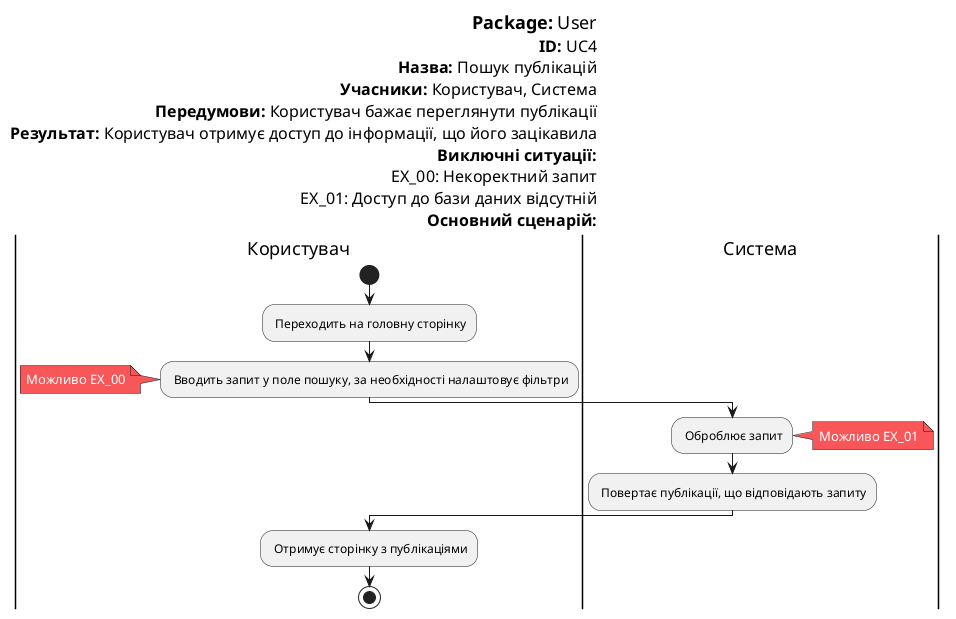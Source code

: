 @startuml 

left header
<font color=000 size=18><b>Package:</b> User
<font color=000 size=16><b>ID:</b> UC4
<font color=000 size=16><b>Назва:</b> Пошук публікацій
<font color=000 size=16><b>Учасники:</b> Користувач, Система
<font color=000 size=16><b>Передумови:</b> Користувач бажає переглянути публікації
<font color=000 size=16><b>Результат:</b> Користувач отримує доступ до інформації, що його зацікавила
<font color=000 size=16><b>Виключні ситуації:</b>
<font color=000 size=16>EX_00: Некоректний запит
<font color=000 size=16>EX_01: Доступ до бази даних відсутній
<font color=000 size=16><b>Основний сценарій:</b>
end header

skinparam	shadowing false
skinparam Note {
	BackgroundColor #f85658
	FontColor #ffffff
}

|Користувач|
start
: Переходить на головну сторінку;

: Вводить запит у поле пошуку, за необхідності налаштовує фільтри;
note left
Можливо ЕХ_00
end note

|Система|
: Оброблює запит;
note right
Можливо ЕХ_01
end note

: Повертає публікації, що відповідають запиту;

|Користувач|
: Отримує сторінку з публікаціями;

stop;
@enduml
